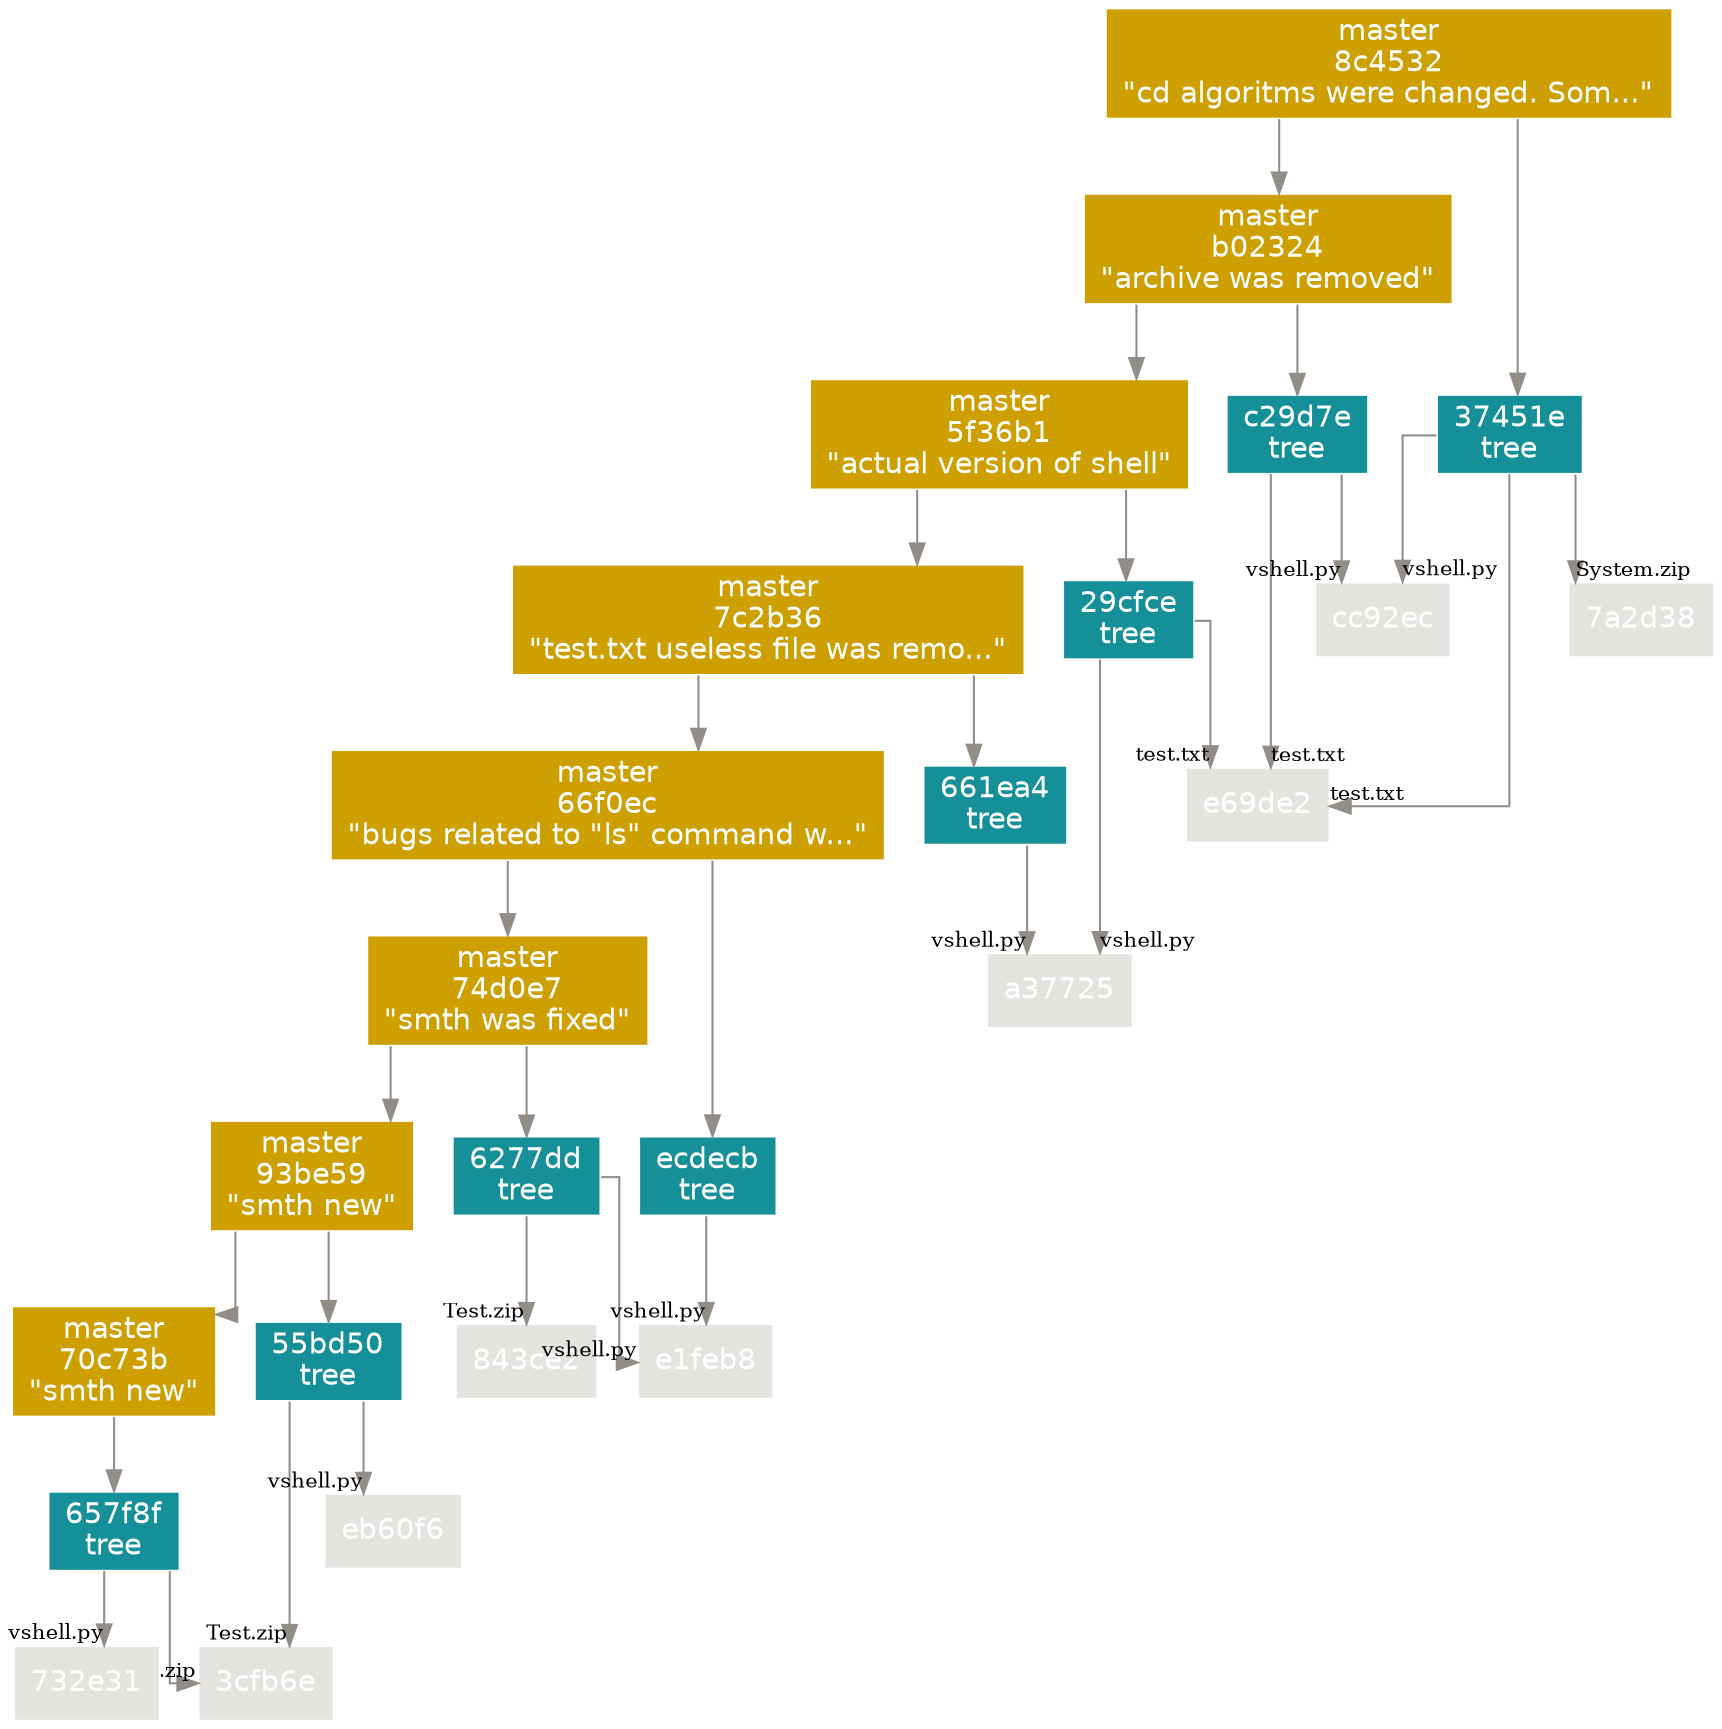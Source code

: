// shows commit history
digraph "C:\Users\sereb\PycharmProjects\CONF\TerminalShell" {
	graph [splines=ortho]
	node [color=white fontcolor=white fontname=Helvetica shape=polygon style=filled]
	edge [color="#938d87"]
	"70c73be6cb1d48eed839e6e51743cd2385b7240b" [label="master
70c73b
\"smth new\"" fillcolor="#cd9f00"]
	"93be591dff3a48c9218426a3543063c31d299fef" -> "70c73be6cb1d48eed839e6e51743cd2385b7240b"
	"657f8fabaeb175b030b8665dc10b311633e06165" [label="657f8f
tree" fillcolor="#159099"]
	"70c73be6cb1d48eed839e6e51743cd2385b7240b" -> "657f8fabaeb175b030b8665dc10b311633e06165"
	"3cfb6e04c174b2557fd095606bd5d18ab569c1e7" [label="3cfb6e" fillcolor="#e6e4e1"]
	"657f8fabaeb175b030b8665dc10b311633e06165" -> "3cfb6e04c174b2557fd095606bd5d18ab569c1e7" [headlabel="Test.zip" labelfloat=true labelfontsize=10]
	"732e318f8690fa58f56300e86027f26c97f9dcbc" [label="732e31" fillcolor="#e6e4e1"]
	"657f8fabaeb175b030b8665dc10b311633e06165" -> "732e318f8690fa58f56300e86027f26c97f9dcbc" [headlabel="vshell.py" labelfloat=true labelfontsize=10]
	"93be591dff3a48c9218426a3543063c31d299fef" [label="master
93be59
\"smth new\"" fillcolor="#cd9f00"]
	"74d0e7da54b6c1011bdfa9b3ff37b17560297499" -> "93be591dff3a48c9218426a3543063c31d299fef"
	"55bd5011aa55dcbfe514eca3d1367c5563a7902f" [label="55bd50
tree" fillcolor="#159099"]
	"93be591dff3a48c9218426a3543063c31d299fef" -> "55bd5011aa55dcbfe514eca3d1367c5563a7902f"
	"3cfb6e04c174b2557fd095606bd5d18ab569c1e7" [label="3cfb6e" fillcolor="#e6e4e1"]
	"55bd5011aa55dcbfe514eca3d1367c5563a7902f" -> "3cfb6e04c174b2557fd095606bd5d18ab569c1e7" [headlabel="Test.zip" labelfloat=true labelfontsize=10]
	eb60f6a9781e08d39a33f8195cae5c4922be0e3a [label=eb60f6 fillcolor="#e6e4e1"]
	"55bd5011aa55dcbfe514eca3d1367c5563a7902f" -> eb60f6a9781e08d39a33f8195cae5c4922be0e3a [headlabel="vshell.py" labelfloat=true labelfontsize=10]
	"74d0e7da54b6c1011bdfa9b3ff37b17560297499" [label="master
74d0e7
\"smth was fixed\"" fillcolor="#cd9f00"]
	"66f0ec4d625fbeff1c8d7ae4d12e8db5a7b3e3ee" -> "74d0e7da54b6c1011bdfa9b3ff37b17560297499"
	"6277ddac092d747ff5937705b1caddac7e20a134" [label="6277dd
tree" fillcolor="#159099"]
	"74d0e7da54b6c1011bdfa9b3ff37b17560297499" -> "6277ddac092d747ff5937705b1caddac7e20a134"
	"843ce22e082d199c5282a72812e53173f17bd176" [label="843ce2" fillcolor="#e6e4e1"]
	"6277ddac092d747ff5937705b1caddac7e20a134" -> "843ce22e082d199c5282a72812e53173f17bd176" [headlabel="Test.zip" labelfloat=true labelfontsize=10]
	e1feb89a1c307cd80c9a010b7cb24a22a76b80e6 [label=e1feb8 fillcolor="#e6e4e1"]
	"6277ddac092d747ff5937705b1caddac7e20a134" -> e1feb89a1c307cd80c9a010b7cb24a22a76b80e6 [headlabel="vshell.py" labelfloat=true labelfontsize=10]
	"66f0ec4d625fbeff1c8d7ae4d12e8db5a7b3e3ee" [label="master
66f0ec
\"bugs related to \"ls\" command w...\"" fillcolor="#cd9f00"]
	"7c2b36775ae097ffdf08d74439ff3d760124f4a2" -> "66f0ec4d625fbeff1c8d7ae4d12e8db5a7b3e3ee"
	ecdecb3a552e3427dc21bcce52b59ce17f33fc9d [label="ecdecb
tree" fillcolor="#159099"]
	"66f0ec4d625fbeff1c8d7ae4d12e8db5a7b3e3ee" -> ecdecb3a552e3427dc21bcce52b59ce17f33fc9d
	e1feb89a1c307cd80c9a010b7cb24a22a76b80e6 [label=e1feb8 fillcolor="#e6e4e1"]
	ecdecb3a552e3427dc21bcce52b59ce17f33fc9d -> e1feb89a1c307cd80c9a010b7cb24a22a76b80e6 [headlabel="vshell.py" labelfloat=true labelfontsize=10]
	"7c2b36775ae097ffdf08d74439ff3d760124f4a2" [label="master
7c2b36
\"test.txt useless file was remo...\"" fillcolor="#cd9f00"]
	"5f36b167f409a83d39f7a8ed5198fa7b66e8ee1f" -> "7c2b36775ae097ffdf08d74439ff3d760124f4a2"
	"661ea4b42a86780ae2b501ba679a189c783e043c" [label="661ea4
tree" fillcolor="#159099"]
	"7c2b36775ae097ffdf08d74439ff3d760124f4a2" -> "661ea4b42a86780ae2b501ba679a189c783e043c"
	a377252319a9b09dc461169852863d31aecd376f [label=a37725 fillcolor="#e6e4e1"]
	"661ea4b42a86780ae2b501ba679a189c783e043c" -> a377252319a9b09dc461169852863d31aecd376f [headlabel="vshell.py" labelfloat=true labelfontsize=10]
	"5f36b167f409a83d39f7a8ed5198fa7b66e8ee1f" [label="master
5f36b1
\"actual version of shell\"" fillcolor="#cd9f00"]
	b023249d2e25c3e3934e29d3b2563cf834b27ffc -> "5f36b167f409a83d39f7a8ed5198fa7b66e8ee1f"
	"29cfce2333872759f01db26a21d6a2b3cff816a7" [label="29cfce
tree" fillcolor="#159099"]
	"5f36b167f409a83d39f7a8ed5198fa7b66e8ee1f" -> "29cfce2333872759f01db26a21d6a2b3cff816a7"
	e69de29bb2d1d6434b8b29ae775ad8c2e48c5391 [label=e69de2 fillcolor="#e6e4e1"]
	"29cfce2333872759f01db26a21d6a2b3cff816a7" -> e69de29bb2d1d6434b8b29ae775ad8c2e48c5391 [headlabel="test.txt" labelfloat=true labelfontsize=10]
	a377252319a9b09dc461169852863d31aecd376f [label=a37725 fillcolor="#e6e4e1"]
	"29cfce2333872759f01db26a21d6a2b3cff816a7" -> a377252319a9b09dc461169852863d31aecd376f [headlabel="vshell.py" labelfloat=true labelfontsize=10]
	b023249d2e25c3e3934e29d3b2563cf834b27ffc [label="master
b02324
\"archive was removed\"" fillcolor="#cd9f00"]
	"8c45322e184f98e38106892c650101362a4f823e" -> b023249d2e25c3e3934e29d3b2563cf834b27ffc
	c29d7ef2198c53b9d36d4569342ae33daf175729 [label="c29d7e
tree" fillcolor="#159099"]
	b023249d2e25c3e3934e29d3b2563cf834b27ffc -> c29d7ef2198c53b9d36d4569342ae33daf175729
	e69de29bb2d1d6434b8b29ae775ad8c2e48c5391 [label=e69de2 fillcolor="#e6e4e1"]
	c29d7ef2198c53b9d36d4569342ae33daf175729 -> e69de29bb2d1d6434b8b29ae775ad8c2e48c5391 [headlabel="test.txt" labelfloat=true labelfontsize=10]
	cc92ec73efe61c141d0b21a74229bc8f44073c2f [label=cc92ec fillcolor="#e6e4e1"]
	c29d7ef2198c53b9d36d4569342ae33daf175729 -> cc92ec73efe61c141d0b21a74229bc8f44073c2f [headlabel="vshell.py" labelfloat=true labelfontsize=10]
	"8c45322e184f98e38106892c650101362a4f823e" [label="master
8c4532
\"cd algoritms were changed. Som...\"" fillcolor="#cd9f00"]
	"37451e1dc35480e86908c4d7836cbc1b124b5bc8" [label="37451e
tree" fillcolor="#159099"]
	"8c45322e184f98e38106892c650101362a4f823e" -> "37451e1dc35480e86908c4d7836cbc1b124b5bc8"
	"7a2d38f5f0020b530f39d1ae38a2f72392116aeb" [label="7a2d38" fillcolor="#e6e4e1"]
	"37451e1dc35480e86908c4d7836cbc1b124b5bc8" -> "7a2d38f5f0020b530f39d1ae38a2f72392116aeb" [headlabel="System.zip" labelfloat=true labelfontsize=10]
	e69de29bb2d1d6434b8b29ae775ad8c2e48c5391 [label=e69de2 fillcolor="#e6e4e1"]
	"37451e1dc35480e86908c4d7836cbc1b124b5bc8" -> e69de29bb2d1d6434b8b29ae775ad8c2e48c5391 [headlabel="test.txt" labelfloat=true labelfontsize=10]
	cc92ec73efe61c141d0b21a74229bc8f44073c2f [label=cc92ec fillcolor="#e6e4e1"]
	"37451e1dc35480e86908c4d7836cbc1b124b5bc8" -> cc92ec73efe61c141d0b21a74229bc8f44073c2f [headlabel="vshell.py" labelfloat=true labelfontsize=10]
}
